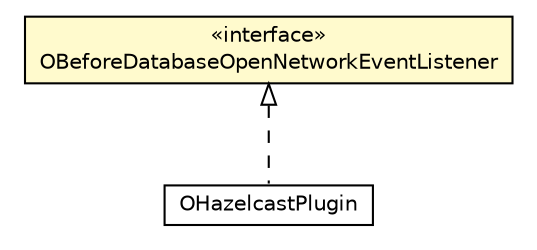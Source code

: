 #!/usr/local/bin/dot
#
# Class diagram 
# Generated by UMLGraph version R5_6-24-gf6e263 (http://www.umlgraph.org/)
#

digraph G {
	edge [fontname="Helvetica",fontsize=10,labelfontname="Helvetica",labelfontsize=10];
	node [fontname="Helvetica",fontsize=10,shape=plaintext];
	nodesep=0.25;
	ranksep=0.5;
	// com.orientechnologies.orient.server.network.protocol.OBeforeDatabaseOpenNetworkEventListener
	c723124 [label=<<table title="com.orientechnologies.orient.server.network.protocol.OBeforeDatabaseOpenNetworkEventListener" border="0" cellborder="1" cellspacing="0" cellpadding="2" port="p" bgcolor="lemonChiffon" href="./OBeforeDatabaseOpenNetworkEventListener.html">
		<tr><td><table border="0" cellspacing="0" cellpadding="1">
<tr><td align="center" balign="center"> &#171;interface&#187; </td></tr>
<tr><td align="center" balign="center"> OBeforeDatabaseOpenNetworkEventListener </td></tr>
		</table></td></tr>
		</table>>, URL="./OBeforeDatabaseOpenNetworkEventListener.html", fontname="Helvetica", fontcolor="black", fontsize=10.0];
	// com.orientechnologies.orient.server.hazelcast.OHazelcastPlugin
	c723315 [label=<<table title="com.orientechnologies.orient.server.hazelcast.OHazelcastPlugin" border="0" cellborder="1" cellspacing="0" cellpadding="2" port="p" href="../../hazelcast/OHazelcastPlugin.html">
		<tr><td><table border="0" cellspacing="0" cellpadding="1">
<tr><td align="center" balign="center"> OHazelcastPlugin </td></tr>
		</table></td></tr>
		</table>>, URL="../../hazelcast/OHazelcastPlugin.html", fontname="Helvetica", fontcolor="black", fontsize=10.0];
	//com.orientechnologies.orient.server.hazelcast.OHazelcastPlugin implements com.orientechnologies.orient.server.network.protocol.OBeforeDatabaseOpenNetworkEventListener
	c723124:p -> c723315:p [dir=back,arrowtail=empty,style=dashed];
}

